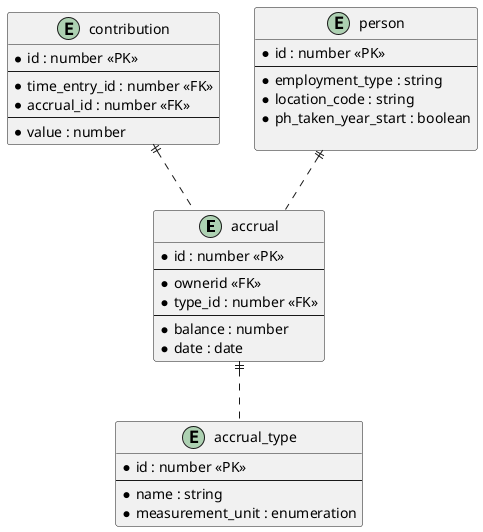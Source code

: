 @startuml


entity accrual {
  * id : number <<PK>>
  --
  * ownerid << FK >>
  * type_id : number <<FK>>
  --
  * balance : number
  * date : date
}

entity contribution {
  * id : number <<PK>>
  --
  * time_entry_id : number <<FK>>
  * accrual_id : number <<FK>>
  --
  * value : number
}

entity accrual_type {
  * id : number <<PK>>
  --
  * name : string
  * measurement_unit : enumeration
}

accrual ||.. accrual_type
contribution ||.. accrual

entity person {
  * id : number <<PK>>
  --
  * employment_type : string
  * location_code : string
  * ph_taken_year_start : boolean
  
}

person ||.. accrual

@enduml
